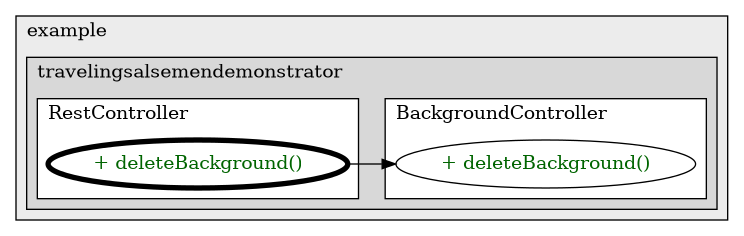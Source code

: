 @startuml

/' diagram meta data start
config=CallConfiguration;
{
  "rootMethod": "com.example.travelingsalsemendemonstrator.controller.RestController#deleteBackground(String)",
  "projectClassification": {
    "searchMode": "OpenProject", // OpenProject, AllProjects
    "includedProjects": "",
    "pathEndKeywords": "*.impl",
    "isClientPath": "",
    "isClientName": "",
    "isTestPath": "",
    "isTestName": "",
    "isMappingPath": "",
    "isMappingName": "",
    "isDataAccessPath": "",
    "isDataAccessName": "",
    "isDataStructurePath": "",
    "isDataStructureName": "",
    "isInterfaceStructuresPath": "",
    "isInterfaceStructuresName": "",
    "isEntryPointPath": "",
    "isEntryPointName": "",
    "treatFinalFieldsAsMandatory": false
  },
  "graphRestriction": {
    "classPackageExcludeFilter": "",
    "classPackageIncludeFilter": "",
    "classNameExcludeFilter": "",
    "classNameIncludeFilter": "",
    "methodNameExcludeFilter": "",
    "methodNameIncludeFilter": "",
    "removeByInheritance": "", // inheritance/annotation based filtering is done in a second step
    "removeByAnnotation": "",
    "removeByClassPackage": "", // cleanup the graph after inheritance/annotation based filtering is done
    "removeByClassName": "",
    "cutMappings": false,
    "cutEnum": true,
    "cutTests": true,
    "cutClient": true,
    "cutDataAccess": true,
    "cutInterfaceStructures": true,
    "cutDataStructures": true,
    "cutGetterAndSetter": true,
    "cutConstructors": true
  },
  "graphTraversal": {
    "forwardDepth": 3,
    "backwardDepth": 3,
    "classPackageExcludeFilter": "",
    "classPackageIncludeFilter": "",
    "classNameExcludeFilter": "",
    "classNameIncludeFilter": "",
    "methodNameExcludeFilter": "",
    "methodNameIncludeFilter": "",
    "hideMappings": false,
    "hideDataStructures": false,
    "hidePrivateMethods": true,
    "hideInterfaceCalls": true, // indirection: implementation -> interface (is hidden) -> implementation
    "onlyShowApplicationEntryPoints": false, // root node is included
    "useMethodCallsForStructureDiagram": "ForwardOnly" // ForwardOnly, BothDirections, No
  },
  "details": {
    "aggregation": "GroupByClass", // ByClass, GroupByClass, None
    "showMethodParametersTypes": false,
    "showMethodParametersNames": false,
    "showMethodReturnType": false,
    "showPackageLevels": 2,
    "showCallOrder": false,
    "edgeMode": "MethodsOnly", // TypesOnly, MethodsOnly, TypesAndMethods, MethodsAndDirectTypeUsage
    "showDetailedClassStructure": false
  },
  "rootClass": "com.example.travelingsalsemendemonstrator.controller.RestController",
  "extensionCallbackMethod": "" // qualified.class.name#methodName - signature: public static String method(String)
}
diagram meta data end '/



digraph g {
    rankdir="LR"
    splines=polyline
    

'nodes 
subgraph cluster_1322970774 { 
   	label=example
	labeljust=l
	fillcolor="#ececec"
	style=filled
   
   subgraph cluster_1453431066 { 
   	label=travelingsalsemendemonstrator
	labeljust=l
	fillcolor="#d8d8d8"
	style=filled
   
   subgraph cluster_466958899 { 
   	label=RestController
	labeljust=l
	fillcolor=white
	style=filled
   
   RestController595464079XXXdeleteBackground1808118735[
	label="+ deleteBackground()"
	style=filled
	fillcolor=white
	tooltip="RestController

&#10; &#10;  @param filename the name of the File to be deleted from backgrounds&#10;  @return a Response Entity indicating if the deletion process was successful.&#10; "
	penwidth=4
	fontcolor=darkgreen
];
} 

subgraph cluster_583584537 { 
   	label=BackgroundController
	labeljust=l
	fillcolor=white
	style=filled
   
   BackgroundController595464079XXXdeleteBackground1808118735[
	label="+ deleteBackground()"
	style=filled
	fillcolor=white
	tooltip="BackgroundController

&#10; &#10;  @param filename the name of the file to be deleted.&#10;  @return true if the deletion process was successful, false if it failed.&#10; "
	fontcolor=darkgreen
];
} 
} 
} 

'edges    
RestController595464079XXXdeleteBackground1808118735 -> BackgroundController595464079XXXdeleteBackground1808118735;
    
}
@enduml